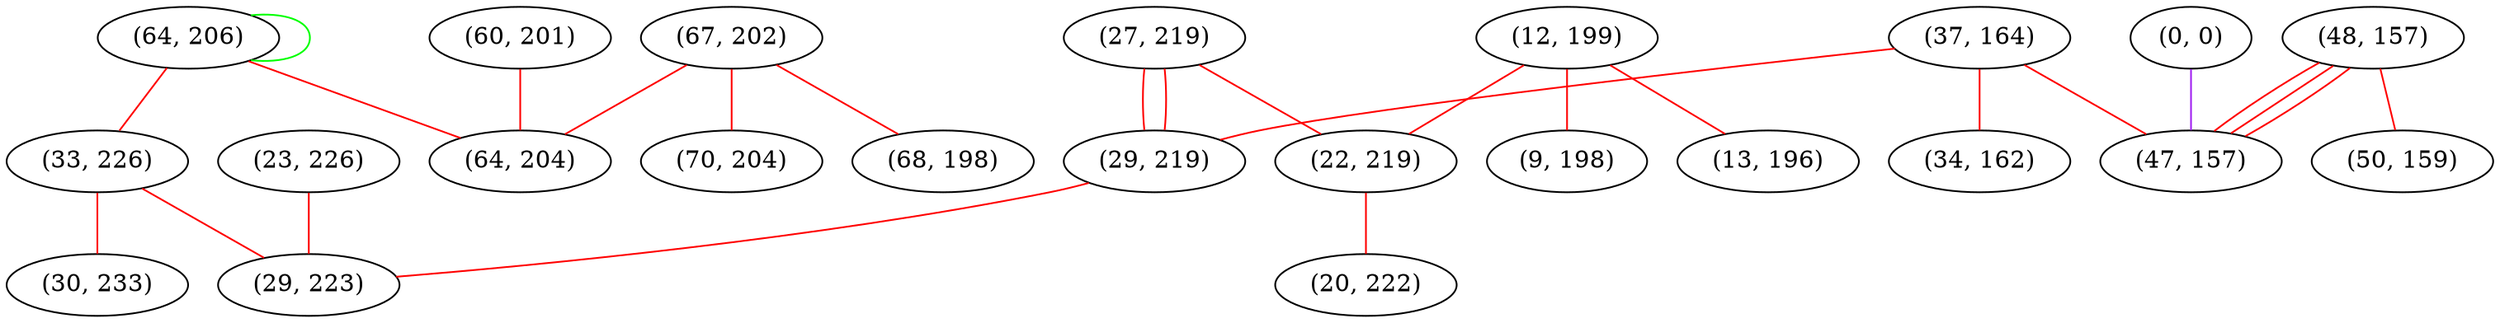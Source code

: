 graph "" {
"(37, 164)";
"(64, 206)";
"(12, 199)";
"(60, 201)";
"(23, 226)";
"(9, 198)";
"(33, 226)";
"(27, 219)";
"(67, 202)";
"(13, 196)";
"(0, 0)";
"(30, 233)";
"(48, 157)";
"(64, 204)";
"(50, 159)";
"(70, 204)";
"(29, 219)";
"(68, 198)";
"(22, 219)";
"(29, 223)";
"(20, 222)";
"(47, 157)";
"(34, 162)";
"(37, 164)" -- "(47, 157)"  [color=red, key=0, weight=1];
"(37, 164)" -- "(34, 162)"  [color=red, key=0, weight=1];
"(37, 164)" -- "(29, 219)"  [color=red, key=0, weight=1];
"(64, 206)" -- "(33, 226)"  [color=red, key=0, weight=1];
"(64, 206)" -- "(64, 206)"  [color=green, key=0, weight=2];
"(64, 206)" -- "(64, 204)"  [color=red, key=0, weight=1];
"(12, 199)" -- "(22, 219)"  [color=red, key=0, weight=1];
"(12, 199)" -- "(13, 196)"  [color=red, key=0, weight=1];
"(12, 199)" -- "(9, 198)"  [color=red, key=0, weight=1];
"(60, 201)" -- "(64, 204)"  [color=red, key=0, weight=1];
"(23, 226)" -- "(29, 223)"  [color=red, key=0, weight=1];
"(33, 226)" -- "(30, 233)"  [color=red, key=0, weight=1];
"(33, 226)" -- "(29, 223)"  [color=red, key=0, weight=1];
"(27, 219)" -- "(22, 219)"  [color=red, key=0, weight=1];
"(27, 219)" -- "(29, 219)"  [color=red, key=0, weight=1];
"(27, 219)" -- "(29, 219)"  [color=red, key=1, weight=1];
"(67, 202)" -- "(70, 204)"  [color=red, key=0, weight=1];
"(67, 202)" -- "(68, 198)"  [color=red, key=0, weight=1];
"(67, 202)" -- "(64, 204)"  [color=red, key=0, weight=1];
"(0, 0)" -- "(47, 157)"  [color=purple, key=0, weight=4];
"(48, 157)" -- "(50, 159)"  [color=red, key=0, weight=1];
"(48, 157)" -- "(47, 157)"  [color=red, key=0, weight=1];
"(48, 157)" -- "(47, 157)"  [color=red, key=1, weight=1];
"(48, 157)" -- "(47, 157)"  [color=red, key=2, weight=1];
"(29, 219)" -- "(29, 223)"  [color=red, key=0, weight=1];
"(22, 219)" -- "(20, 222)"  [color=red, key=0, weight=1];
}
